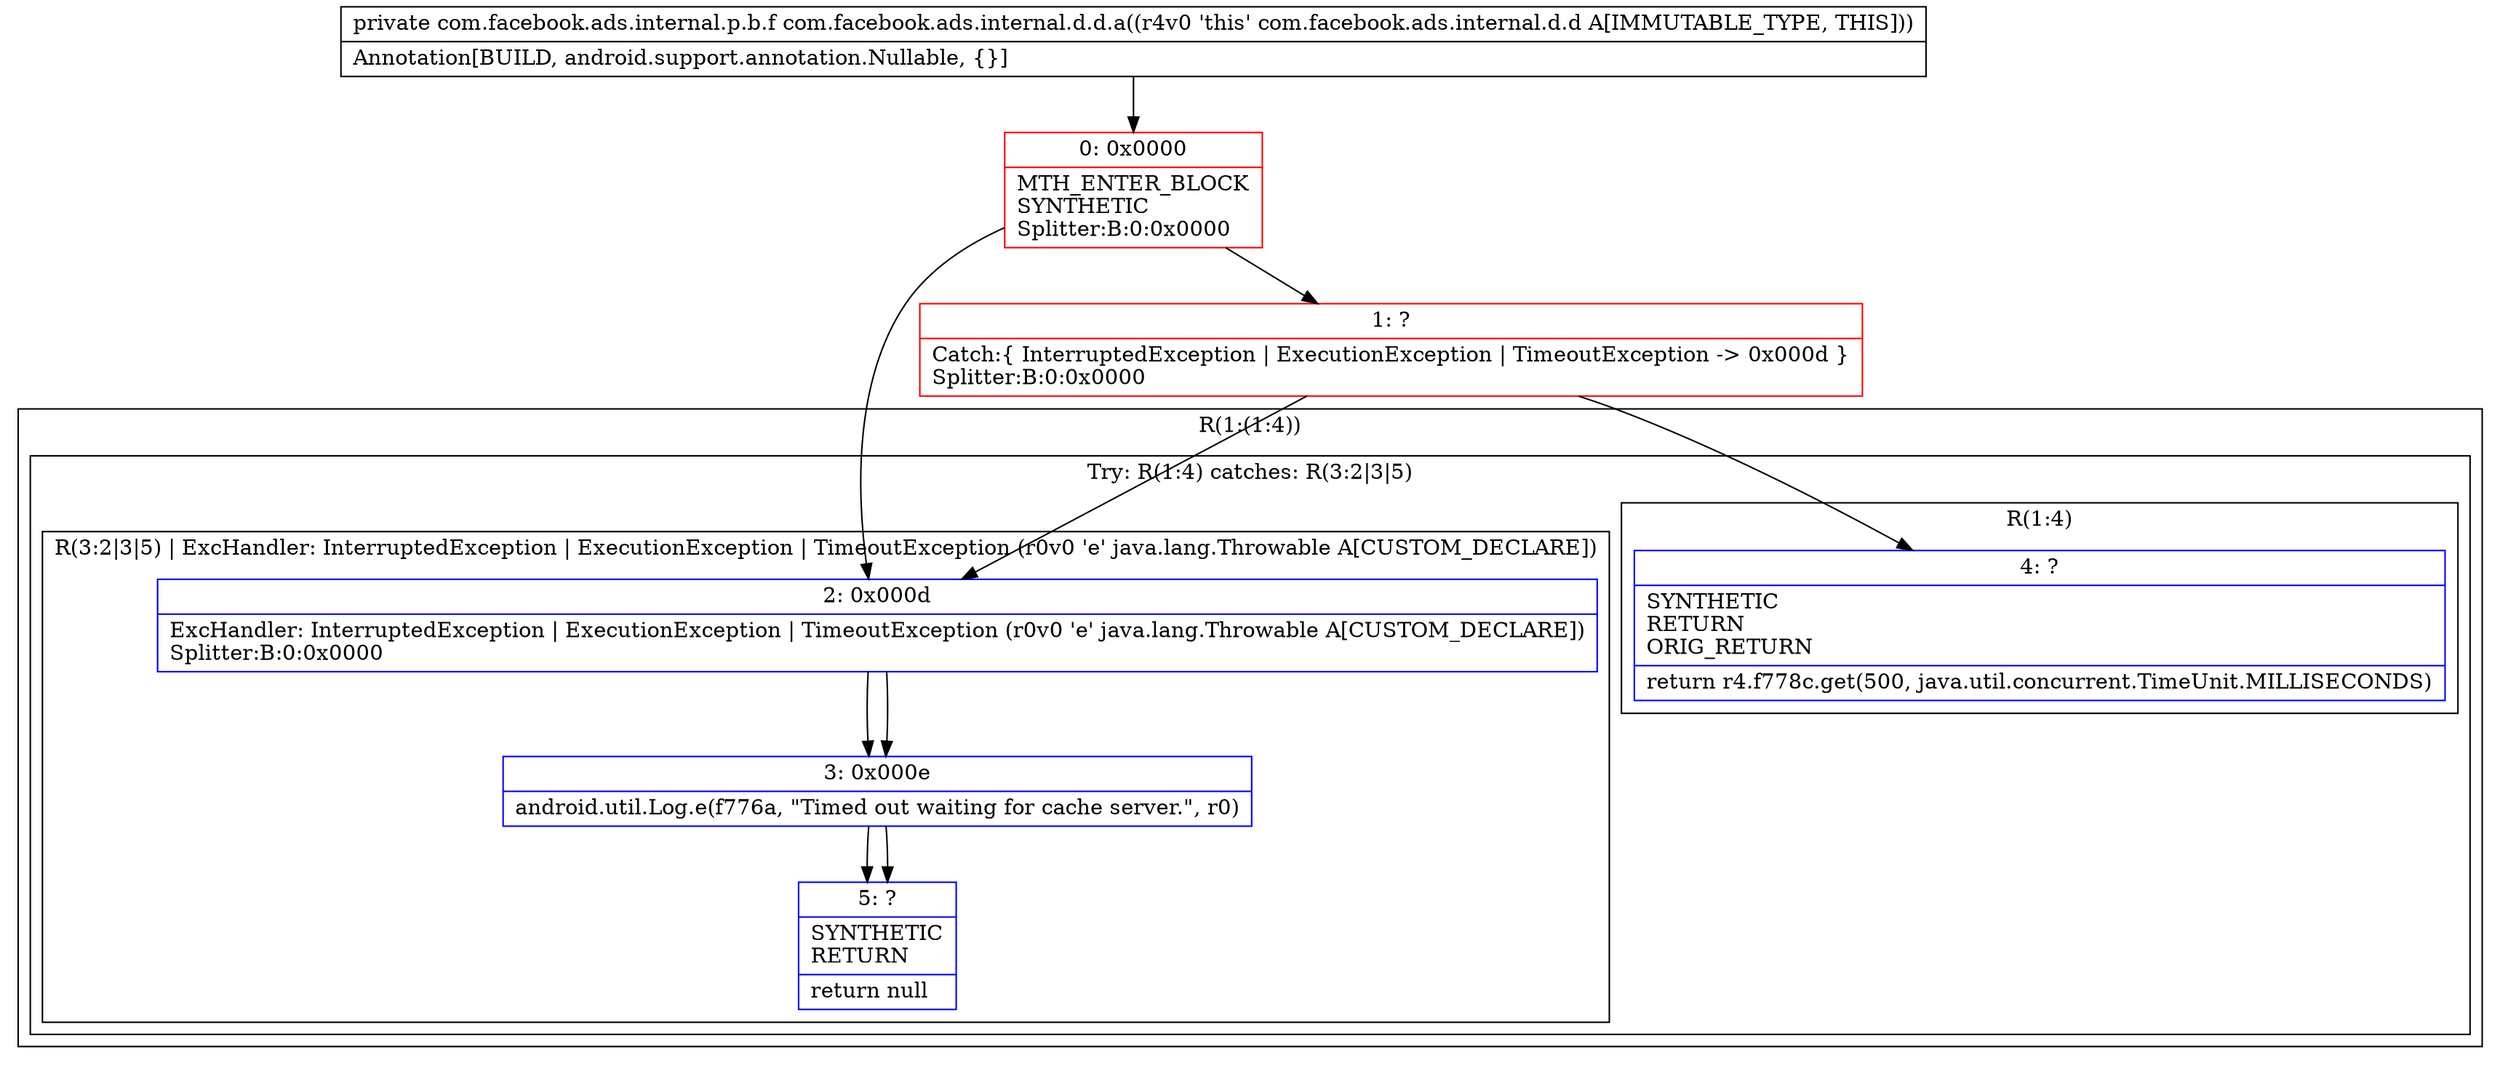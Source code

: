 digraph "CFG forcom.facebook.ads.internal.d.d.a()Lcom\/facebook\/ads\/internal\/p\/b\/f;" {
subgraph cluster_Region_796095597 {
label = "R(1:(1:4))";
node [shape=record,color=blue];
subgraph cluster_TryCatchRegion_1047838348 {
label = "Try: R(1:4) catches: R(3:2|3|5)";
node [shape=record,color=blue];
subgraph cluster_Region_1853894128 {
label = "R(1:4)";
node [shape=record,color=blue];
Node_4 [shape=record,label="{4\:\ ?|SYNTHETIC\lRETURN\lORIG_RETURN\l|return r4.f778c.get(500, java.util.concurrent.TimeUnit.MILLISECONDS)\l}"];
}
subgraph cluster_Region_183689604 {
label = "R(3:2|3|5) | ExcHandler: InterruptedException \| ExecutionException \| TimeoutException (r0v0 'e' java.lang.Throwable A[CUSTOM_DECLARE])\l";
node [shape=record,color=blue];
Node_2 [shape=record,label="{2\:\ 0x000d|ExcHandler: InterruptedException \| ExecutionException \| TimeoutException (r0v0 'e' java.lang.Throwable A[CUSTOM_DECLARE])\lSplitter:B:0:0x0000\l}"];
Node_3 [shape=record,label="{3\:\ 0x000e|android.util.Log.e(f776a, \"Timed out waiting for cache server.\", r0)\l}"];
Node_5 [shape=record,label="{5\:\ ?|SYNTHETIC\lRETURN\l|return null\l}"];
}
}
}
subgraph cluster_Region_183689604 {
label = "R(3:2|3|5) | ExcHandler: InterruptedException \| ExecutionException \| TimeoutException (r0v0 'e' java.lang.Throwable A[CUSTOM_DECLARE])\l";
node [shape=record,color=blue];
Node_2 [shape=record,label="{2\:\ 0x000d|ExcHandler: InterruptedException \| ExecutionException \| TimeoutException (r0v0 'e' java.lang.Throwable A[CUSTOM_DECLARE])\lSplitter:B:0:0x0000\l}"];
Node_3 [shape=record,label="{3\:\ 0x000e|android.util.Log.e(f776a, \"Timed out waiting for cache server.\", r0)\l}"];
Node_5 [shape=record,label="{5\:\ ?|SYNTHETIC\lRETURN\l|return null\l}"];
}
Node_0 [shape=record,color=red,label="{0\:\ 0x0000|MTH_ENTER_BLOCK\lSYNTHETIC\lSplitter:B:0:0x0000\l}"];
Node_1 [shape=record,color=red,label="{1\:\ ?|Catch:\{ InterruptedException \| ExecutionException \| TimeoutException \-\> 0x000d \}\lSplitter:B:0:0x0000\l}"];
MethodNode[shape=record,label="{private com.facebook.ads.internal.p.b.f com.facebook.ads.internal.d.d.a((r4v0 'this' com.facebook.ads.internal.d.d A[IMMUTABLE_TYPE, THIS]))  | Annotation[BUILD, android.support.annotation.Nullable, \{\}]\l}"];
MethodNode -> Node_0;
Node_2 -> Node_3;
Node_3 -> Node_5;
Node_2 -> Node_3;
Node_3 -> Node_5;
Node_0 -> Node_1;
Node_0 -> Node_2;
Node_1 -> Node_2;
Node_1 -> Node_4;
}

